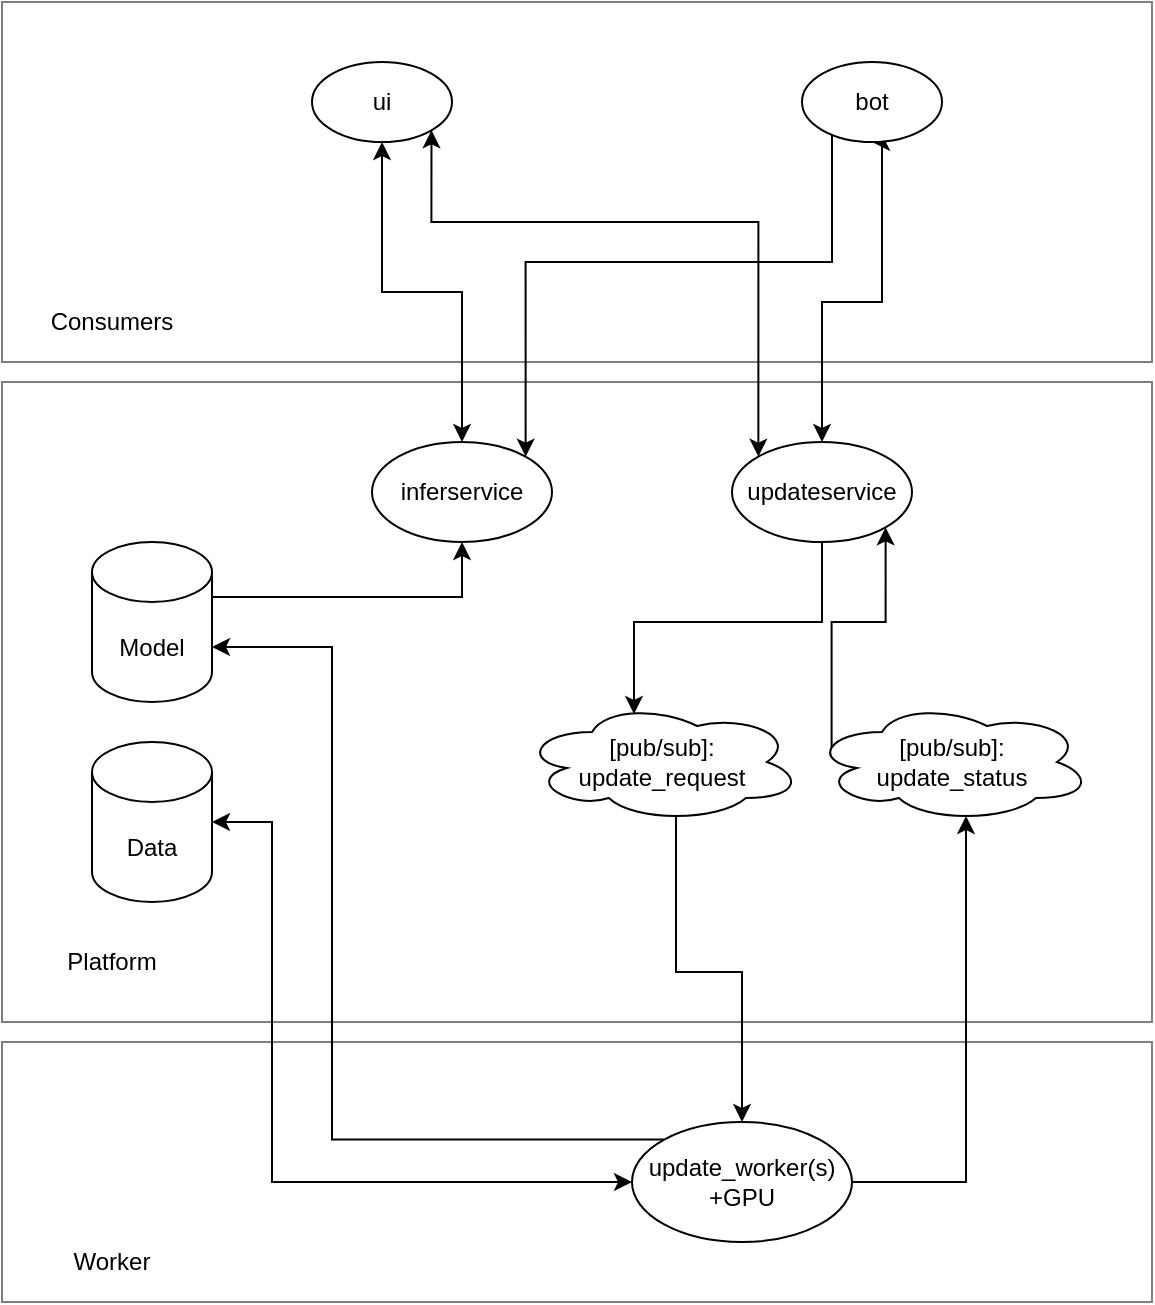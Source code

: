 <mxfile version="13.10.0" type="embed">
    <diagram id="rVMcc4GxVIDxMgJJh9NJ" name="Page-1">
        <mxGraphModel dx="969" dy="550" grid="1" gridSize="10" guides="1" tooltips="1" connect="1" arrows="1" fold="1" page="1" pageScale="1" pageWidth="850" pageHeight="1100" math="0" shadow="0">
            <root>
                <mxCell id="0"/>
                <mxCell id="1" parent="0"/>
                <mxCell id="34" value="" style="rounded=0;whiteSpace=wrap;html=1;sketch=0;opacity=50;" vertex="1" parent="1">
                    <mxGeometry x="25" y="530" width="575" height="130" as="geometry"/>
                </mxCell>
                <mxCell id="32" value="" style="rounded=0;whiteSpace=wrap;html=1;sketch=0;opacity=50;" vertex="1" parent="1">
                    <mxGeometry x="25" y="200" width="575" height="320" as="geometry"/>
                </mxCell>
                <mxCell id="30" value="" style="rounded=0;whiteSpace=wrap;html=1;sketch=0;opacity=50;" vertex="1" parent="1">
                    <mxGeometry x="25" y="10" width="575" height="180" as="geometry"/>
                </mxCell>
                <mxCell id="17" style="edgeStyle=orthogonalEdgeStyle;rounded=0;orthogonalLoop=1;jettySize=auto;html=1;exitX=1;exitY=0.5;exitDx=0;exitDy=0;exitPerimeter=0;entryX=0;entryY=0.5;entryDx=0;entryDy=0;startArrow=classic;startFill=1;" parent="1" source="gru1Wz-U9cadf4nogZ9C-2" target="gru1Wz-U9cadf4nogZ9C-23" edge="1">
                    <mxGeometry relative="1" as="geometry">
                        <Array as="points">
                            <mxPoint x="160" y="420"/>
                            <mxPoint x="160" y="600"/>
                        </Array>
                    </mxGeometry>
                </mxCell>
                <mxCell id="gru1Wz-U9cadf4nogZ9C-2" value="Data" style="shape=cylinder3;whiteSpace=wrap;html=1;boundedLbl=1;backgroundOutline=1;size=15;" parent="1" vertex="1">
                    <mxGeometry x="70" y="380" width="60" height="80" as="geometry"/>
                </mxCell>
                <mxCell id="gru1Wz-U9cadf4nogZ9C-32" style="edgeStyle=orthogonalEdgeStyle;rounded=0;orthogonalLoop=1;jettySize=auto;html=1;exitX=1;exitY=0;exitDx=0;exitDy=27.5;entryX=0.5;entryY=1;entryDx=0;entryDy=0;exitPerimeter=0;" parent="1" source="gru1Wz-U9cadf4nogZ9C-3" target="gru1Wz-U9cadf4nogZ9C-16" edge="1">
                    <mxGeometry relative="1" as="geometry"/>
                </mxCell>
                <mxCell id="gru1Wz-U9cadf4nogZ9C-3" value="Model" style="shape=cylinder3;whiteSpace=wrap;html=1;boundedLbl=1;backgroundOutline=1;size=15;" parent="1" vertex="1">
                    <mxGeometry x="70" y="280" width="60" height="80" as="geometry"/>
                </mxCell>
                <mxCell id="20" style="edgeStyle=orthogonalEdgeStyle;rounded=0;orthogonalLoop=1;jettySize=auto;html=1;exitX=0.55;exitY=0.95;exitDx=0;exitDy=0;exitPerimeter=0;entryX=0.5;entryY=0;entryDx=0;entryDy=0;startArrow=none;startFill=0;" parent="1" source="gru1Wz-U9cadf4nogZ9C-4" target="gru1Wz-U9cadf4nogZ9C-23" edge="1">
                    <mxGeometry relative="1" as="geometry"/>
                </mxCell>
                <mxCell id="gru1Wz-U9cadf4nogZ9C-4" value="[pub/sub]: &lt;br&gt;update_request" style="ellipse;shape=cloud;whiteSpace=wrap;html=1;" parent="1" vertex="1">
                    <mxGeometry x="285" y="360" width="140" height="60" as="geometry"/>
                </mxCell>
                <mxCell id="gru1Wz-U9cadf4nogZ9C-18" value="" style="edgeStyle=orthogonalEdgeStyle;rounded=0;orthogonalLoop=1;jettySize=auto;html=1;exitX=0.5;exitY=1;exitDx=0;exitDy=0;entryX=0.5;entryY=0;entryDx=0;entryDy=0;startArrow=classic;startFill=1;" parent="1" source="gru1Wz-U9cadf4nogZ9C-14" target="gru1Wz-U9cadf4nogZ9C-16" edge="1">
                    <mxGeometry relative="1" as="geometry"/>
                </mxCell>
                <mxCell id="27" style="edgeStyle=orthogonalEdgeStyle;rounded=0;orthogonalLoop=1;jettySize=auto;html=1;exitX=1;exitY=1;exitDx=0;exitDy=0;entryX=0;entryY=0;entryDx=0;entryDy=0;startArrow=classic;startFill=1;" edge="1" parent="1" source="gru1Wz-U9cadf4nogZ9C-14" target="12">
                    <mxGeometry relative="1" as="geometry">
                        <Array as="points">
                            <mxPoint x="240" y="120"/>
                            <mxPoint x="403" y="120"/>
                        </Array>
                    </mxGeometry>
                </mxCell>
                <mxCell id="gru1Wz-U9cadf4nogZ9C-14" value="ui" style="ellipse;whiteSpace=wrap;html=1;" parent="1" vertex="1">
                    <mxGeometry x="180" y="40" width="70" height="40" as="geometry"/>
                </mxCell>
                <mxCell id="29" style="edgeStyle=orthogonalEdgeStyle;rounded=0;orthogonalLoop=1;jettySize=auto;html=1;exitX=1;exitY=0;exitDx=0;exitDy=0;entryX=0;entryY=1;entryDx=0;entryDy=0;startArrow=classic;startFill=1;" edge="1" parent="1" source="gru1Wz-U9cadf4nogZ9C-16" target="23">
                    <mxGeometry relative="1" as="geometry">
                        <Array as="points">
                            <mxPoint x="287" y="140"/>
                            <mxPoint x="440" y="140"/>
                        </Array>
                    </mxGeometry>
                </mxCell>
                <mxCell id="gru1Wz-U9cadf4nogZ9C-16" value="inferservice" style="ellipse;whiteSpace=wrap;html=1;sketch=0;" parent="1" vertex="1">
                    <mxGeometry x="210" y="230" width="90" height="50" as="geometry"/>
                </mxCell>
                <mxCell id="18" style="edgeStyle=orthogonalEdgeStyle;rounded=0;orthogonalLoop=1;jettySize=auto;html=1;exitX=0;exitY=0;exitDx=0;exitDy=0;entryX=1;entryY=0;entryDx=0;entryDy=52.5;entryPerimeter=0;startArrow=none;startFill=0;" parent="1" source="gru1Wz-U9cadf4nogZ9C-23" target="gru1Wz-U9cadf4nogZ9C-3" edge="1">
                    <mxGeometry relative="1" as="geometry">
                        <Array as="points">
                            <mxPoint x="190" y="579"/>
                            <mxPoint x="190" y="333"/>
                        </Array>
                    </mxGeometry>
                </mxCell>
                <mxCell id="21" style="edgeStyle=orthogonalEdgeStyle;rounded=0;orthogonalLoop=1;jettySize=auto;html=1;exitX=1;exitY=0.5;exitDx=0;exitDy=0;entryX=0.55;entryY=0.95;entryDx=0;entryDy=0;entryPerimeter=0;startArrow=none;startFill=0;" parent="1" source="gru1Wz-U9cadf4nogZ9C-23" target="15" edge="1">
                    <mxGeometry relative="1" as="geometry"/>
                </mxCell>
                <mxCell id="gru1Wz-U9cadf4nogZ9C-23" value="update_worker(s)&lt;br&gt;+GPU" style="ellipse;whiteSpace=wrap;html=1;" parent="1" vertex="1">
                    <mxGeometry x="340" y="570" width="110" height="60" as="geometry"/>
                </mxCell>
                <mxCell id="19" style="edgeStyle=orthogonalEdgeStyle;rounded=0;orthogonalLoop=1;jettySize=auto;html=1;exitX=0.5;exitY=1;exitDx=0;exitDy=0;entryX=0.4;entryY=0.1;entryDx=0;entryDy=0;entryPerimeter=0;startArrow=none;startFill=0;" parent="1" source="12" target="gru1Wz-U9cadf4nogZ9C-4" edge="1">
                    <mxGeometry relative="1" as="geometry"/>
                </mxCell>
                <mxCell id="12" value="updateservice" style="ellipse;whiteSpace=wrap;html=1;" parent="1" vertex="1">
                    <mxGeometry x="390" y="230" width="90" height="50" as="geometry"/>
                </mxCell>
                <mxCell id="22" style="edgeStyle=orthogonalEdgeStyle;rounded=0;orthogonalLoop=1;jettySize=auto;html=1;exitX=0.07;exitY=0.4;exitDx=0;exitDy=0;exitPerimeter=0;entryX=1;entryY=1;entryDx=0;entryDy=0;startArrow=none;startFill=0;" parent="1" source="15" target="12" edge="1">
                    <mxGeometry relative="1" as="geometry"/>
                </mxCell>
                <mxCell id="15" value="[pub/sub]: &lt;br&gt;update_status" style="ellipse;shape=cloud;whiteSpace=wrap;html=1;" parent="1" vertex="1">
                    <mxGeometry x="430" y="360" width="140" height="60" as="geometry"/>
                </mxCell>
                <mxCell id="28" style="edgeStyle=orthogonalEdgeStyle;rounded=0;orthogonalLoop=1;jettySize=auto;html=1;exitX=0.5;exitY=1;exitDx=0;exitDy=0;entryX=0.5;entryY=0;entryDx=0;entryDy=0;startArrow=classic;startFill=1;" edge="1" parent="1" source="23" target="12">
                    <mxGeometry relative="1" as="geometry">
                        <Array as="points">
                            <mxPoint x="465" y="160"/>
                            <mxPoint x="435" y="160"/>
                        </Array>
                    </mxGeometry>
                </mxCell>
                <mxCell id="23" value="bot" style="ellipse;whiteSpace=wrap;html=1;" parent="1" vertex="1">
                    <mxGeometry x="425" y="40" width="70" height="40" as="geometry"/>
                </mxCell>
                <mxCell id="31" value="Consumers" style="text;html=1;strokeColor=none;fillColor=none;align=center;verticalAlign=middle;whiteSpace=wrap;rounded=0;sketch=0;opacity=50;" vertex="1" parent="1">
                    <mxGeometry x="40" y="160" width="80" height="20" as="geometry"/>
                </mxCell>
                <mxCell id="33" value="Platform" style="text;html=1;strokeColor=none;fillColor=none;align=center;verticalAlign=middle;whiteSpace=wrap;rounded=0;sketch=0;opacity=50;" vertex="1" parent="1">
                    <mxGeometry x="40" y="480" width="80" height="20" as="geometry"/>
                </mxCell>
                <mxCell id="35" value="Worker" style="text;html=1;strokeColor=none;fillColor=none;align=center;verticalAlign=middle;whiteSpace=wrap;rounded=0;sketch=0;opacity=50;" vertex="1" parent="1">
                    <mxGeometry x="40" y="630" width="80" height="20" as="geometry"/>
                </mxCell>
            </root>
        </mxGraphModel>
    </diagram>
</mxfile>